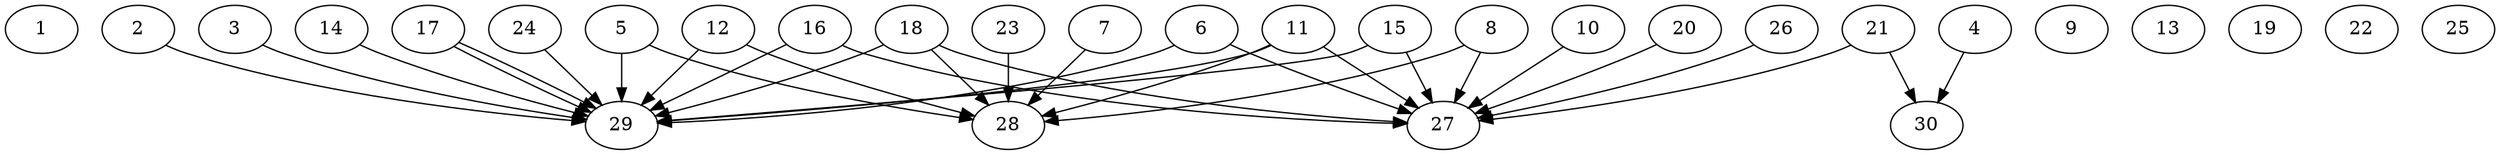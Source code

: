 // DAG automatically generated by daggen at Thu Oct  3 14:04:18 2019
// ./daggen --dot -n 30 --ccr 0.5 --fat 0.9 --regular 0.7 --density 0.5 --mindata 5242880 --maxdata 52428800 
digraph G {
  1 [size="104560640", alpha="0.18", expect_size="52280320"] 
  2 [size="83027968", alpha="0.01", expect_size="41513984"] 
  2 -> 29 [size ="41513984"]
  3 [size="88000512", alpha="0.12", expect_size="44000256"] 
  3 -> 29 [size ="44000256"]
  4 [size="41146368", alpha="0.00", expect_size="20573184"] 
  4 -> 30 [size ="20573184"]
  5 [size="70580224", alpha="0.01", expect_size="35290112"] 
  5 -> 28 [size ="35290112"]
  5 -> 29 [size ="35290112"]
  6 [size="78993408", alpha="0.10", expect_size="39496704"] 
  6 -> 27 [size ="39496704"]
  6 -> 29 [size ="39496704"]
  7 [size="77146112", alpha="0.13", expect_size="38573056"] 
  7 -> 28 [size ="38573056"]
  8 [size="76474368", alpha="0.04", expect_size="38237184"] 
  8 -> 27 [size ="38237184"]
  8 -> 28 [size ="38237184"]
  9 [size="25237504", alpha="0.07", expect_size="12618752"] 
  10 [size="70402048", alpha="0.06", expect_size="35201024"] 
  10 -> 27 [size ="35201024"]
  11 [size="84873216", alpha="0.04", expect_size="42436608"] 
  11 -> 27 [size ="42436608"]
  11 -> 28 [size ="42436608"]
  11 -> 29 [size ="42436608"]
  12 [size="73310208", alpha="0.15", expect_size="36655104"] 
  12 -> 28 [size ="36655104"]
  12 -> 29 [size ="36655104"]
  13 [size="77684736", alpha="0.17", expect_size="38842368"] 
  14 [size="38995968", alpha="0.09", expect_size="19497984"] 
  14 -> 29 [size ="19497984"]
  15 [size="40689664", alpha="0.10", expect_size="20344832"] 
  15 -> 27 [size ="20344832"]
  15 -> 29 [size ="20344832"]
  16 [size="44220416", alpha="0.11", expect_size="22110208"] 
  16 -> 27 [size ="22110208"]
  16 -> 29 [size ="22110208"]
  17 [size="90525696", alpha="0.11", expect_size="45262848"] 
  17 -> 29 [size ="45262848"]
  17 -> 29 [size ="45262848"]
  18 [size="55883776", alpha="0.16", expect_size="27941888"] 
  18 -> 27 [size ="27941888"]
  18 -> 28 [size ="27941888"]
  18 -> 29 [size ="27941888"]
  19 [size="76101632", alpha="0.18", expect_size="38050816"] 
  20 [size="14979072", alpha="0.12", expect_size="7489536"] 
  20 -> 27 [size ="7489536"]
  21 [size="42397696", alpha="0.06", expect_size="21198848"] 
  21 -> 27 [size ="21198848"]
  21 -> 30 [size ="21198848"]
  22 [size="61736960", alpha="0.15", expect_size="30868480"] 
  23 [size="38572032", alpha="0.01", expect_size="19286016"] 
  23 -> 28 [size ="19286016"]
  24 [size="23615488", alpha="0.14", expect_size="11807744"] 
  24 -> 29 [size ="11807744"]
  25 [size="64487424", alpha="0.19", expect_size="32243712"] 
  26 [size="16756736", alpha="0.19", expect_size="8378368"] 
  26 -> 27 [size ="8378368"]
  27 [size="70508544", alpha="0.13", expect_size="35254272"] 
  28 [size="28551168", alpha="0.00", expect_size="14275584"] 
  29 [size="102309888", alpha="0.11", expect_size="51154944"] 
  30 [size="90669056", alpha="0.15", expect_size="45334528"] 
}
